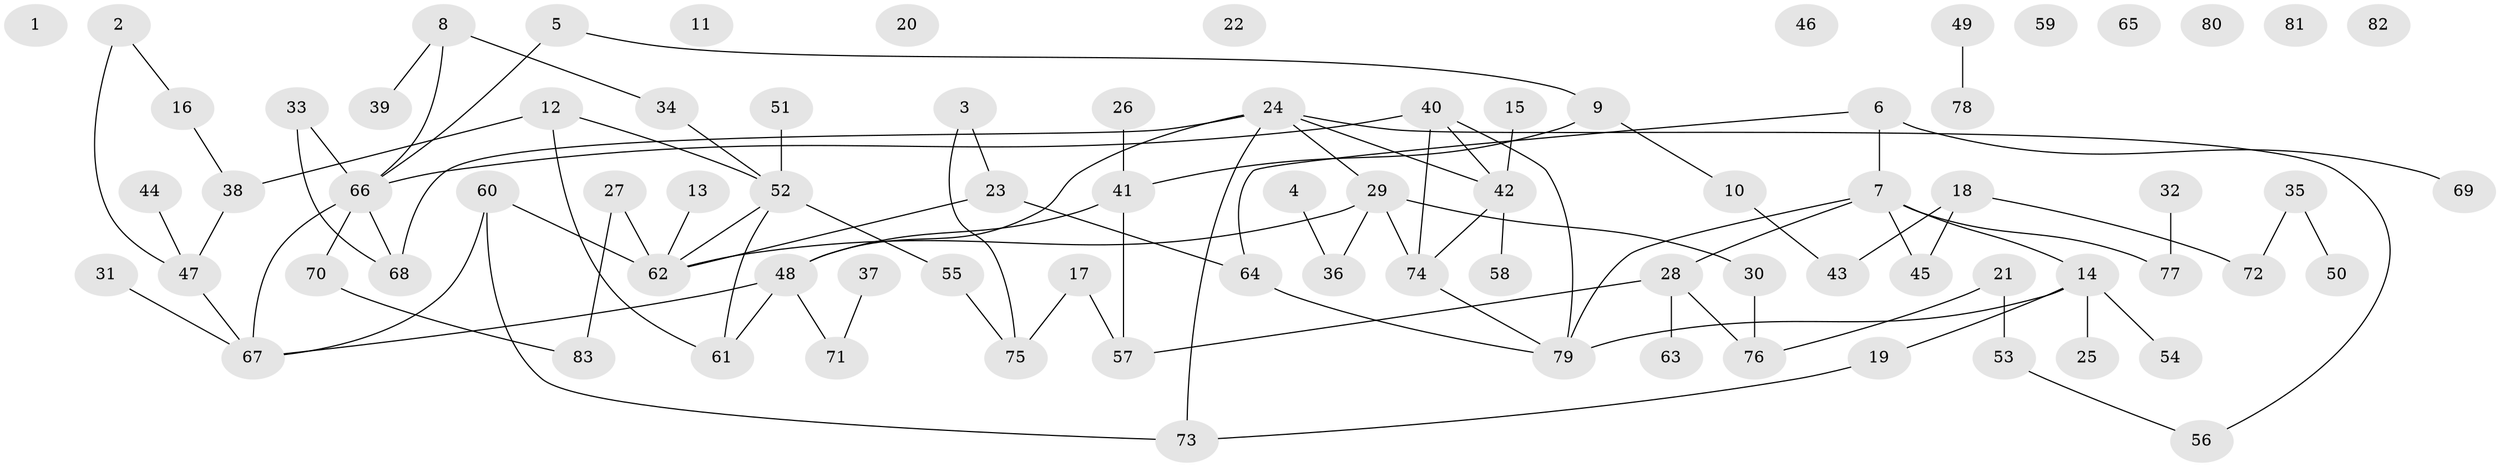 // coarse degree distribution, {1: 0.26666666666666666, 7: 0.13333333333333333, 4: 0.2, 6: 0.13333333333333333, 5: 0.13333333333333333, 2: 0.13333333333333333}
// Generated by graph-tools (version 1.1) at 2025/35/03/04/25 23:35:55]
// undirected, 83 vertices, 96 edges
graph export_dot {
  node [color=gray90,style=filled];
  1;
  2;
  3;
  4;
  5;
  6;
  7;
  8;
  9;
  10;
  11;
  12;
  13;
  14;
  15;
  16;
  17;
  18;
  19;
  20;
  21;
  22;
  23;
  24;
  25;
  26;
  27;
  28;
  29;
  30;
  31;
  32;
  33;
  34;
  35;
  36;
  37;
  38;
  39;
  40;
  41;
  42;
  43;
  44;
  45;
  46;
  47;
  48;
  49;
  50;
  51;
  52;
  53;
  54;
  55;
  56;
  57;
  58;
  59;
  60;
  61;
  62;
  63;
  64;
  65;
  66;
  67;
  68;
  69;
  70;
  71;
  72;
  73;
  74;
  75;
  76;
  77;
  78;
  79;
  80;
  81;
  82;
  83;
  2 -- 16;
  2 -- 47;
  3 -- 23;
  3 -- 75;
  4 -- 36;
  5 -- 9;
  5 -- 66;
  6 -- 7;
  6 -- 64;
  6 -- 69;
  7 -- 14;
  7 -- 28;
  7 -- 45;
  7 -- 77;
  7 -- 79;
  8 -- 34;
  8 -- 39;
  8 -- 66;
  9 -- 10;
  9 -- 41;
  10 -- 43;
  12 -- 38;
  12 -- 52;
  12 -- 61;
  13 -- 62;
  14 -- 19;
  14 -- 25;
  14 -- 54;
  14 -- 79;
  15 -- 42;
  16 -- 38;
  17 -- 57;
  17 -- 75;
  18 -- 43;
  18 -- 45;
  18 -- 72;
  19 -- 73;
  21 -- 53;
  21 -- 76;
  23 -- 62;
  23 -- 64;
  24 -- 29;
  24 -- 42;
  24 -- 48;
  24 -- 56;
  24 -- 68;
  24 -- 73;
  26 -- 41;
  27 -- 62;
  27 -- 83;
  28 -- 57;
  28 -- 63;
  28 -- 76;
  29 -- 30;
  29 -- 36;
  29 -- 62;
  29 -- 74;
  30 -- 76;
  31 -- 67;
  32 -- 77;
  33 -- 66;
  33 -- 68;
  34 -- 52;
  35 -- 50;
  35 -- 72;
  37 -- 71;
  38 -- 47;
  40 -- 42;
  40 -- 66;
  40 -- 74;
  40 -- 79;
  41 -- 48;
  41 -- 57;
  42 -- 58;
  42 -- 74;
  44 -- 47;
  47 -- 67;
  48 -- 61;
  48 -- 67;
  48 -- 71;
  49 -- 78;
  51 -- 52;
  52 -- 55;
  52 -- 61;
  52 -- 62;
  53 -- 56;
  55 -- 75;
  60 -- 62;
  60 -- 67;
  60 -- 73;
  64 -- 79;
  66 -- 67;
  66 -- 68;
  66 -- 70;
  70 -- 83;
  74 -- 79;
}

